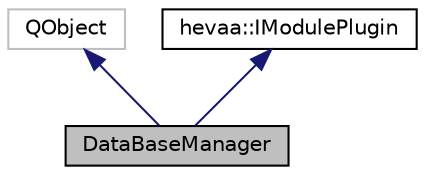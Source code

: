digraph "DataBaseManager"
{
 // LATEX_PDF_SIZE
  edge [fontname="Helvetica",fontsize="10",labelfontname="Helvetica",labelfontsize="10"];
  node [fontname="Helvetica",fontsize="10",shape=record];
  Node1 [label="DataBaseManager",height=0.2,width=0.4,color="black", fillcolor="grey75", style="filled", fontcolor="black",tooltip="Менеджер базы данных"];
  Node2 -> Node1 [dir="back",color="midnightblue",fontsize="10",style="solid",fontname="Helvetica"];
  Node2 [label="QObject",height=0.2,width=0.4,color="grey75", fillcolor="white", style="filled",tooltip=" "];
  Node3 -> Node1 [dir="back",color="midnightblue",fontsize="10",style="solid",fontname="Helvetica"];
  Node3 [label="hevaa::IModulePlugin",height=0.2,width=0.4,color="black", fillcolor="white", style="filled",URL="$classhevaa_1_1_i_module_plugin.html",tooltip=" "];
}
